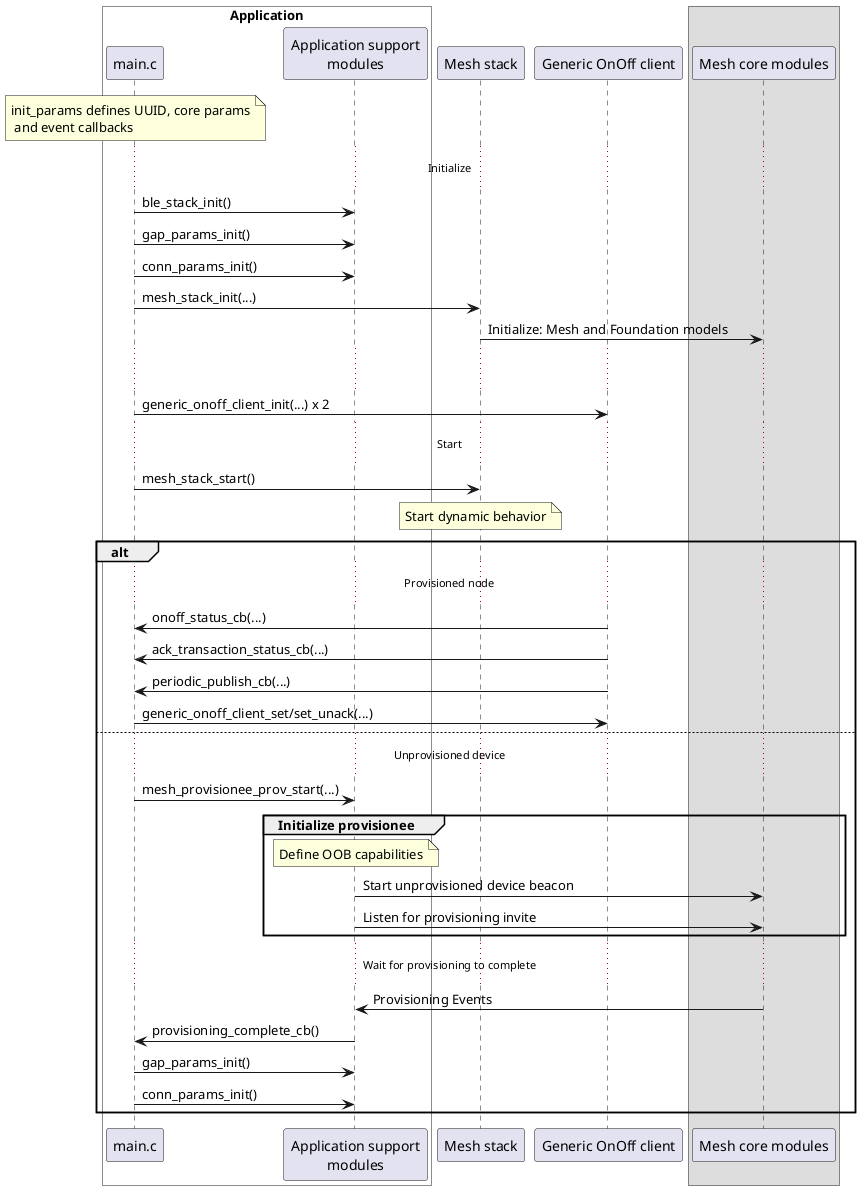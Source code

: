@startuml
skinparam defaultFontName Arial
box "Application" #FFFFFF
participant a as "main.c"
participant ah as "Application support\nmodules"
end box
participant c as "Mesh stack"
participant s as "Generic OnOff client"
box
participant core as "Mesh core modules"
end box

note over a: init_params defines UUID, core params\n and event callbacks
... Initialize ...
a -> ah: ble_stack_init()
a -> ah: gap_params_init()
a -> ah: conn_params_init()
a -> c: mesh_stack_init(...)
c -> core: Initialize: Mesh and Foundation models
... ...
a -> s: generic_onoff_client_init(...) x 2
... Start ...
a -> c: mesh_stack_start()
note over c: Start dynamic behavior


alt
    ... Provisioned node ...
    a <- s: onoff_status_cb(...)
    a <- s: ack_transaction_status_cb(...)
    a <- s: periodic_publish_cb(...)
    a -> s: generic_onoff_client_set/set_unack(...)
else
    ... Unprovisioned device ...
    a -> ah: mesh_provisionee_prov_start(...)
    group Initialize provisionee
    note over ah: Define OOB capabilities
    ah -> core: Start unprovisioned device beacon
    ah -> core: Listen for provisioning invite
    end
    ... Wait for provisioning to complete ...
    core -> ah: Provisioning Events
    ah -> a: provisioning_complete_cb()
    a -> ah: gap_params_init()
    a -> ah: conn_params_init()
end

@enduml
